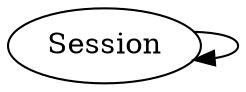 /* Created by mdot for Matlab */
digraph m2html {
  Session -> Session;

  Session [URL="Session.html"];
}